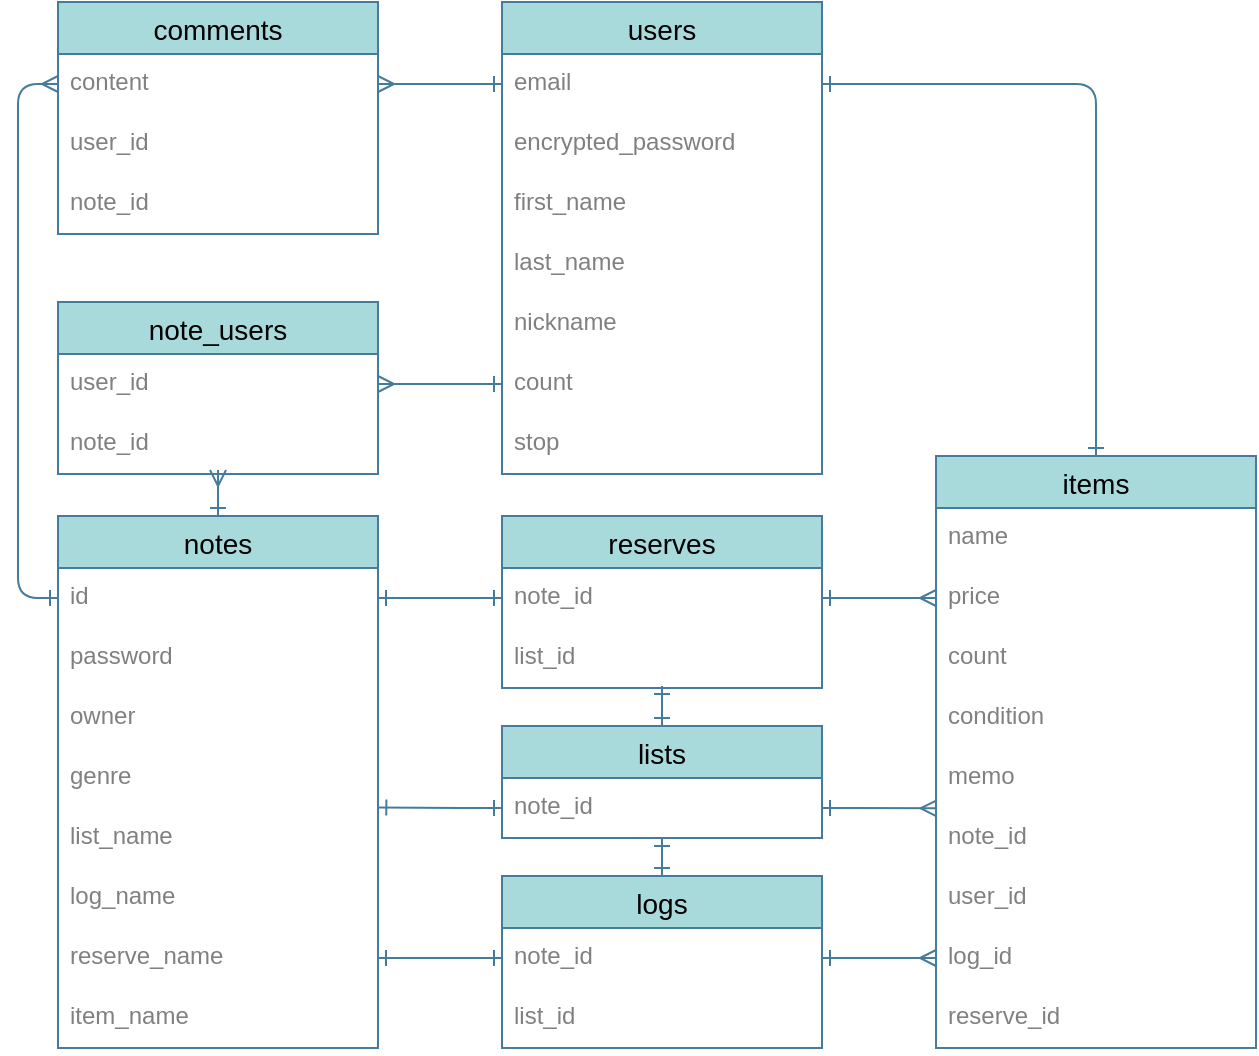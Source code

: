 <mxfile>
    <diagram id="R10BNmXDpV7kvqhC4kcu" name="ページ1">
        <mxGraphModel dx="357" dy="542" grid="0" gridSize="10" guides="1" tooltips="1" connect="1" arrows="1" fold="1" page="1" pageScale="1" pageWidth="827" pageHeight="1169" background="#ffffff" math="0" shadow="0">
            <root>
                <mxCell id="0"/>
                <mxCell id="1" parent="0"/>
                <mxCell id="10" value="note_users" style="swimlane;fontStyle=0;childLayout=stackLayout;horizontal=1;startSize=26;horizontalStack=0;resizeParent=1;resizeParentMax=0;resizeLast=0;collapsible=1;marginBottom=0;align=center;fontSize=14;rounded=0;sketch=0;strokeColor=#457B9D;fillColor=#A8DADC;fontColor=#000000;" parent="1" vertex="1">
                    <mxGeometry x="64" y="164" width="160" height="86" as="geometry"/>
                </mxCell>
                <mxCell id="11" value="user_id" style="text;strokeColor=none;fillColor=none;spacingLeft=4;spacingRight=4;overflow=hidden;rotatable=0;points=[[0,0.5],[1,0.5]];portConstraint=eastwest;fontSize=12;fontColor=#808080;" parent="10" vertex="1">
                    <mxGeometry y="26" width="160" height="30" as="geometry"/>
                </mxCell>
                <mxCell id="12" value="note_id" style="text;strokeColor=none;fillColor=none;spacingLeft=4;spacingRight=4;overflow=hidden;rotatable=0;points=[[0,0.5],[1,0.5]];portConstraint=eastwest;fontSize=12;fontColor=#808080;" parent="10" vertex="1">
                    <mxGeometry y="56" width="160" height="30" as="geometry"/>
                </mxCell>
                <mxCell id="63" style="edgeStyle=orthogonalEdgeStyle;curved=0;rounded=1;sketch=0;orthogonalLoop=1;jettySize=auto;html=1;exitX=0.5;exitY=0;exitDx=0;exitDy=0;entryX=0.5;entryY=0.933;entryDx=0;entryDy=0;entryPerimeter=0;strokeColor=#457B9D;fillColor=#A8DADC;fontColor=#808080;endArrow=ERmany;endFill=0;startArrow=ERone;startFill=0;" parent="1" source="14" target="12" edge="1">
                    <mxGeometry relative="1" as="geometry"/>
                </mxCell>
                <mxCell id="14" value="notes" style="swimlane;fontStyle=0;childLayout=stackLayout;horizontal=1;startSize=26;horizontalStack=0;resizeParent=1;resizeParentMax=0;resizeLast=0;collapsible=1;marginBottom=0;align=center;fontSize=14;rounded=0;sketch=0;strokeColor=#457B9D;fillColor=#A8DADC;fontColor=#000000;" parent="1" vertex="1">
                    <mxGeometry x="64" y="271" width="160" height="266" as="geometry"/>
                </mxCell>
                <mxCell id="15" value="id" style="text;strokeColor=none;fillColor=none;spacingLeft=4;spacingRight=4;overflow=hidden;rotatable=0;points=[[0,0.5],[1,0.5]];portConstraint=eastwest;fontSize=12;fontColor=#808080;" parent="14" vertex="1">
                    <mxGeometry y="26" width="160" height="30" as="geometry"/>
                </mxCell>
                <mxCell id="16" value="password" style="text;strokeColor=none;fillColor=none;spacingLeft=4;spacingRight=4;overflow=hidden;rotatable=0;points=[[0,0.5],[1,0.5]];portConstraint=eastwest;fontSize=12;fontColor=#808080;" parent="14" vertex="1">
                    <mxGeometry y="56" width="160" height="30" as="geometry"/>
                </mxCell>
                <mxCell id="48" value="owner" style="text;strokeColor=none;fillColor=none;spacingLeft=4;spacingRight=4;overflow=hidden;rotatable=0;points=[[0,0.5],[1,0.5]];portConstraint=eastwest;fontSize=12;fontColor=#808080;" parent="14" vertex="1">
                    <mxGeometry y="86" width="160" height="30" as="geometry"/>
                </mxCell>
                <mxCell id="47" value="genre" style="text;strokeColor=none;fillColor=none;spacingLeft=4;spacingRight=4;overflow=hidden;rotatable=0;points=[[0,0.5],[1,0.5]];portConstraint=eastwest;fontSize=12;fontColor=#808080;" parent="14" vertex="1">
                    <mxGeometry y="116" width="160" height="30" as="geometry"/>
                </mxCell>
                <mxCell id="43" value="list_name" style="text;strokeColor=none;fillColor=none;spacingLeft=4;spacingRight=4;overflow=hidden;rotatable=0;points=[[0,0.5],[1,0.5]];portConstraint=eastwest;fontSize=12;fontColor=#808080;" parent="14" vertex="1">
                    <mxGeometry y="146" width="160" height="30" as="geometry"/>
                </mxCell>
                <mxCell id="17" value="log_name" style="text;strokeColor=none;fillColor=none;spacingLeft=4;spacingRight=4;overflow=hidden;rotatable=0;points=[[0,0.5],[1,0.5]];portConstraint=eastwest;fontSize=12;fontColor=#808080;" parent="14" vertex="1">
                    <mxGeometry y="176" width="160" height="30" as="geometry"/>
                </mxCell>
                <mxCell id="44" value="reserve_name" style="text;strokeColor=none;fillColor=none;spacingLeft=4;spacingRight=4;overflow=hidden;rotatable=0;points=[[0,0.5],[1,0.5]];portConstraint=eastwest;fontSize=12;fontColor=#808080;" parent="14" vertex="1">
                    <mxGeometry y="206" width="160" height="30" as="geometry"/>
                </mxCell>
                <mxCell id="45" value="item_name" style="text;strokeColor=none;fillColor=none;spacingLeft=4;spacingRight=4;overflow=hidden;rotatable=0;points=[[0,0.5],[1,0.5]];portConstraint=eastwest;fontSize=12;fontColor=#808080;" parent="14" vertex="1">
                    <mxGeometry y="236" width="160" height="30" as="geometry"/>
                </mxCell>
                <mxCell id="65" style="edgeStyle=orthogonalEdgeStyle;curved=0;rounded=1;sketch=0;orthogonalLoop=1;jettySize=auto;html=1;exitX=0.5;exitY=0;exitDx=0;exitDy=0;entryX=0.5;entryY=0.967;entryDx=0;entryDy=0;entryPerimeter=0;endArrow=ERone;endFill=0;strokeColor=#457B9D;fillColor=#A8DADC;fontColor=#808080;startArrow=ERone;startFill=0;" parent="1" source="18" target="24" edge="1">
                    <mxGeometry relative="1" as="geometry"/>
                </mxCell>
                <mxCell id="18" value="lists" style="swimlane;fontStyle=0;childLayout=stackLayout;horizontal=1;startSize=26;horizontalStack=0;resizeParent=1;resizeParentMax=0;resizeLast=0;collapsible=1;marginBottom=0;align=center;fontSize=14;rounded=0;sketch=0;strokeColor=#457B9D;fillColor=#A8DADC;fontColor=#000000;" parent="1" vertex="1">
                    <mxGeometry x="286" y="376" width="160" height="56" as="geometry"/>
                </mxCell>
                <mxCell id="19" value="note_id" style="text;strokeColor=none;fillColor=none;spacingLeft=4;spacingRight=4;overflow=hidden;rotatable=0;points=[[0,0.5],[1,0.5]];portConstraint=eastwest;fontSize=12;fontColor=#808080;" parent="18" vertex="1">
                    <mxGeometry y="26" width="160" height="30" as="geometry"/>
                </mxCell>
                <mxCell id="22" value="reserves" style="swimlane;fontStyle=0;childLayout=stackLayout;horizontal=1;startSize=26;horizontalStack=0;resizeParent=1;resizeParentMax=0;resizeLast=0;collapsible=1;marginBottom=0;align=center;fontSize=14;rounded=0;sketch=0;strokeColor=#457B9D;fillColor=#A8DADC;fontColor=#000000;" parent="1" vertex="1">
                    <mxGeometry x="286" y="271" width="160" height="86" as="geometry"/>
                </mxCell>
                <mxCell id="23" value="note_id" style="text;strokeColor=none;fillColor=none;spacingLeft=4;spacingRight=4;overflow=hidden;rotatable=0;points=[[0,0.5],[1,0.5]];portConstraint=eastwest;fontSize=12;fontColor=#808080;" parent="22" vertex="1">
                    <mxGeometry y="26" width="160" height="30" as="geometry"/>
                </mxCell>
                <mxCell id="24" value="list_id" style="text;strokeColor=none;fillColor=none;spacingLeft=4;spacingRight=4;overflow=hidden;rotatable=0;points=[[0,0.5],[1,0.5]];portConstraint=eastwest;fontSize=12;fontColor=#808080;" parent="22" vertex="1">
                    <mxGeometry y="56" width="160" height="30" as="geometry"/>
                </mxCell>
                <mxCell id="26" value="items" style="swimlane;fontStyle=0;childLayout=stackLayout;horizontal=1;startSize=26;horizontalStack=0;resizeParent=1;resizeParentMax=0;resizeLast=0;collapsible=1;marginBottom=0;align=center;fontSize=14;rounded=0;sketch=0;strokeColor=#457B9D;fillColor=#A8DADC;fontColor=#000000;" parent="1" vertex="1">
                    <mxGeometry x="503" y="241" width="160" height="296" as="geometry"/>
                </mxCell>
                <mxCell id="27" value="name" style="text;strokeColor=none;fillColor=none;spacingLeft=4;spacingRight=4;overflow=hidden;rotatable=0;points=[[0,0.5],[1,0.5]];portConstraint=eastwest;fontSize=12;fontColor=#808080;" parent="26" vertex="1">
                    <mxGeometry y="26" width="160" height="30" as="geometry"/>
                </mxCell>
                <mxCell id="28" value="price" style="text;strokeColor=none;fillColor=none;spacingLeft=4;spacingRight=4;overflow=hidden;rotatable=0;points=[[0,0.5],[1,0.5]];portConstraint=eastwest;fontSize=12;fontColor=#808080;" parent="26" vertex="1">
                    <mxGeometry y="56" width="160" height="30" as="geometry"/>
                </mxCell>
                <mxCell id="29" value="count" style="text;strokeColor=none;fillColor=none;spacingLeft=4;spacingRight=4;overflow=hidden;rotatable=0;points=[[0,0.5],[1,0.5]];portConstraint=eastwest;fontSize=12;fontColor=#808080;" parent="26" vertex="1">
                    <mxGeometry y="86" width="160" height="30" as="geometry"/>
                </mxCell>
                <mxCell id="49" value="condition" style="text;strokeColor=none;fillColor=none;spacingLeft=4;spacingRight=4;overflow=hidden;rotatable=0;points=[[0,0.5],[1,0.5]];portConstraint=eastwest;fontSize=12;fontColor=#808080;" parent="26" vertex="1">
                    <mxGeometry y="116" width="160" height="30" as="geometry"/>
                </mxCell>
                <mxCell id="50" value="memo" style="text;strokeColor=none;fillColor=none;spacingLeft=4;spacingRight=4;overflow=hidden;rotatable=0;points=[[0,0.5],[1,0.5]];portConstraint=eastwest;fontSize=12;fontColor=#808080;" parent="26" vertex="1">
                    <mxGeometry y="146" width="160" height="30" as="geometry"/>
                </mxCell>
                <mxCell id="51" value="note_id" style="text;strokeColor=none;fillColor=none;spacingLeft=4;spacingRight=4;overflow=hidden;rotatable=0;points=[[0,0.5],[1,0.5]];portConstraint=eastwest;fontSize=12;fontColor=#808080;" parent="26" vertex="1">
                    <mxGeometry y="176" width="160" height="30" as="geometry"/>
                </mxCell>
                <mxCell id="53" value="user_id" style="text;strokeColor=none;fillColor=none;spacingLeft=4;spacingRight=4;overflow=hidden;rotatable=0;points=[[0,0.5],[1,0.5]];portConstraint=eastwest;fontSize=12;fontColor=#808080;" parent="26" vertex="1">
                    <mxGeometry y="206" width="160" height="30" as="geometry"/>
                </mxCell>
                <mxCell id="52" value="log_id" style="text;strokeColor=none;fillColor=none;spacingLeft=4;spacingRight=4;overflow=hidden;rotatable=0;points=[[0,0.5],[1,0.5]];portConstraint=eastwest;fontSize=12;fontColor=#808080;" vertex="1" parent="26">
                    <mxGeometry y="236" width="160" height="30" as="geometry"/>
                </mxCell>
                <mxCell id="54" value="reserve_id" style="text;strokeColor=none;fillColor=none;spacingLeft=4;spacingRight=4;overflow=hidden;rotatable=0;points=[[0,0.5],[1,0.5]];portConstraint=eastwest;fontSize=12;fontColor=#808080;" vertex="1" parent="26">
                    <mxGeometry y="266" width="160" height="30" as="geometry"/>
                </mxCell>
                <mxCell id="66" style="edgeStyle=orthogonalEdgeStyle;curved=0;rounded=1;sketch=0;orthogonalLoop=1;jettySize=auto;html=1;exitX=0.5;exitY=0;exitDx=0;exitDy=0;entryX=0.5;entryY=1;entryDx=0;entryDy=0;entryPerimeter=0;endArrow=ERone;endFill=0;strokeColor=#457B9D;fillColor=#A8DADC;fontColor=#808080;startArrow=ERone;startFill=0;" parent="1" source="34" target="19" edge="1">
                    <mxGeometry relative="1" as="geometry"/>
                </mxCell>
                <mxCell id="34" value="logs" style="swimlane;fontStyle=0;childLayout=stackLayout;horizontal=1;startSize=26;horizontalStack=0;resizeParent=1;resizeParentMax=0;resizeLast=0;collapsible=1;marginBottom=0;align=center;fontSize=14;rounded=0;sketch=0;strokeColor=#457B9D;fillColor=#A8DADC;fontColor=#000000;" parent="1" vertex="1">
                    <mxGeometry x="286" y="451" width="160" height="86" as="geometry"/>
                </mxCell>
                <mxCell id="35" value="note_id" style="text;strokeColor=none;fillColor=none;spacingLeft=4;spacingRight=4;overflow=hidden;rotatable=0;points=[[0,0.5],[1,0.5]];portConstraint=eastwest;fontSize=12;fontColor=#808080;" parent="34" vertex="1">
                    <mxGeometry y="26" width="160" height="30" as="geometry"/>
                </mxCell>
                <mxCell id="37" value="list_id" style="text;strokeColor=none;fillColor=none;spacingLeft=4;spacingRight=4;overflow=hidden;rotatable=0;points=[[0,0.5],[1,0.5]];portConstraint=eastwest;fontSize=12;fontColor=#808080;" parent="34" vertex="1">
                    <mxGeometry y="56" width="160" height="30" as="geometry"/>
                </mxCell>
                <mxCell id="38" value="users" style="swimlane;fontStyle=0;childLayout=stackLayout;horizontal=1;startSize=26;horizontalStack=0;resizeParent=1;resizeParentMax=0;resizeLast=0;collapsible=1;marginBottom=0;align=center;fontSize=14;rounded=0;sketch=0;strokeColor=#457B9D;fillColor=#A8DADC;fontColor=#000000;" parent="1" vertex="1">
                    <mxGeometry x="286" y="14" width="160" height="236" as="geometry"/>
                </mxCell>
                <mxCell id="39" value="email" style="text;strokeColor=none;fillColor=none;spacingLeft=4;spacingRight=4;overflow=hidden;rotatable=0;points=[[0,0.5],[1,0.5]];portConstraint=eastwest;fontSize=12;fontColor=#808080;" parent="38" vertex="1">
                    <mxGeometry y="26" width="160" height="30" as="geometry"/>
                </mxCell>
                <mxCell id="40" value="encrypted_password" style="text;strokeColor=none;fillColor=none;spacingLeft=4;spacingRight=4;overflow=hidden;rotatable=0;points=[[0,0.5],[1,0.5]];portConstraint=eastwest;fontSize=12;fontColor=#808080;" parent="38" vertex="1">
                    <mxGeometry y="56" width="160" height="30" as="geometry"/>
                </mxCell>
                <mxCell id="41" value="first_name" style="text;strokeColor=none;fillColor=none;spacingLeft=4;spacingRight=4;overflow=hidden;rotatable=0;points=[[0,0.5],[1,0.5]];portConstraint=eastwest;fontSize=12;fontColor=#808080;" parent="38" vertex="1">
                    <mxGeometry y="86" width="160" height="30" as="geometry"/>
                </mxCell>
                <mxCell id="55" value="last_name" style="text;strokeColor=none;fillColor=none;spacingLeft=4;spacingRight=4;overflow=hidden;rotatable=0;points=[[0,0.5],[1,0.5]];portConstraint=eastwest;fontSize=12;fontColor=#808080;" parent="38" vertex="1">
                    <mxGeometry y="116" width="160" height="30" as="geometry"/>
                </mxCell>
                <mxCell id="56" value="nickname" style="text;strokeColor=none;fillColor=none;spacingLeft=4;spacingRight=4;overflow=hidden;rotatable=0;points=[[0,0.5],[1,0.5]];portConstraint=eastwest;fontSize=12;fontColor=#808080;" parent="38" vertex="1">
                    <mxGeometry y="146" width="160" height="30" as="geometry"/>
                </mxCell>
                <mxCell id="57" value="count" style="text;strokeColor=none;fillColor=none;spacingLeft=4;spacingRight=4;overflow=hidden;rotatable=0;points=[[0,0.5],[1,0.5]];portConstraint=eastwest;fontSize=12;fontColor=#808080;" parent="38" vertex="1">
                    <mxGeometry y="176" width="160" height="30" as="geometry"/>
                </mxCell>
                <mxCell id="58" value="stop" style="text;strokeColor=none;fillColor=none;spacingLeft=4;spacingRight=4;overflow=hidden;rotatable=0;points=[[0,0.5],[1,0.5]];portConstraint=eastwest;fontSize=12;fontColor=#808080;" parent="38" vertex="1">
                    <mxGeometry y="206" width="160" height="30" as="geometry"/>
                </mxCell>
                <mxCell id="59" value="comments" style="swimlane;fontStyle=0;childLayout=stackLayout;horizontal=1;startSize=26;horizontalStack=0;resizeParent=1;resizeParentMax=0;resizeLast=0;collapsible=1;marginBottom=0;align=center;fontSize=14;rounded=0;sketch=0;strokeColor=#457B9D;fillColor=#A8DADC;fontColor=#000000;" parent="1" vertex="1">
                    <mxGeometry x="64" y="14" width="160" height="116" as="geometry"/>
                </mxCell>
                <mxCell id="60" value="content" style="text;strokeColor=none;fillColor=none;spacingLeft=4;spacingRight=4;overflow=hidden;rotatable=0;points=[[0,0.5],[1,0.5]];portConstraint=eastwest;fontSize=12;fontColor=#808080;" parent="59" vertex="1">
                    <mxGeometry y="26" width="160" height="30" as="geometry"/>
                </mxCell>
                <mxCell id="62" value="user_id" style="text;strokeColor=none;fillColor=none;spacingLeft=4;spacingRight=4;overflow=hidden;rotatable=0;points=[[0,0.5],[1,0.5]];portConstraint=eastwest;fontSize=12;fontColor=#808080;" parent="59" vertex="1">
                    <mxGeometry y="56" width="160" height="30" as="geometry"/>
                </mxCell>
                <mxCell id="61" value="note_id" style="text;strokeColor=none;fillColor=none;spacingLeft=4;spacingRight=4;overflow=hidden;rotatable=0;points=[[0,0.5],[1,0.5]];portConstraint=eastwest;fontSize=12;fontColor=#808080;" parent="59" vertex="1">
                    <mxGeometry y="86" width="160" height="30" as="geometry"/>
                </mxCell>
                <mxCell id="67" style="edgeStyle=orthogonalEdgeStyle;curved=0;rounded=1;sketch=0;orthogonalLoop=1;jettySize=auto;html=1;exitX=1;exitY=0.5;exitDx=0;exitDy=0;entryX=0.5;entryY=0;entryDx=0;entryDy=0;startArrow=ERone;startFill=0;endArrow=ERone;endFill=0;strokeColor=#457B9D;fillColor=#A8DADC;fontColor=#808080;" parent="1" source="39" target="26" edge="1">
                    <mxGeometry relative="1" as="geometry"/>
                </mxCell>
                <mxCell id="68" style="edgeStyle=orthogonalEdgeStyle;curved=0;rounded=1;sketch=0;orthogonalLoop=1;jettySize=auto;html=1;exitX=1;exitY=0.5;exitDx=0;exitDy=0;entryX=0;entryY=0.5;entryDx=0;entryDy=0;startArrow=ERone;startFill=0;endArrow=ERmany;endFill=0;strokeColor=#457B9D;fillColor=#A8DADC;fontColor=#808080;" edge="1" parent="1" source="23" target="28">
                    <mxGeometry relative="1" as="geometry"/>
                </mxCell>
                <mxCell id="70" style="edgeStyle=orthogonalEdgeStyle;curved=0;rounded=1;sketch=0;orthogonalLoop=1;jettySize=auto;html=1;exitX=1;exitY=0.5;exitDx=0;exitDy=0;entryX=0;entryY=0.5;entryDx=0;entryDy=0;startArrow=ERone;startFill=0;endArrow=ERmany;endFill=0;strokeColor=#457B9D;fillColor=#A8DADC;fontColor=#808080;" parent="1" source="35" target="52" edge="1">
                    <mxGeometry relative="1" as="geometry"/>
                </mxCell>
                <mxCell id="71" style="edgeStyle=orthogonalEdgeStyle;curved=0;rounded=1;sketch=0;orthogonalLoop=1;jettySize=auto;html=1;exitX=1;exitY=0.5;exitDx=0;exitDy=0;entryX=0.002;entryY=1.005;entryDx=0;entryDy=0;entryPerimeter=0;startArrow=ERone;startFill=0;endArrow=ERmany;endFill=0;strokeColor=#457B9D;fillColor=#A8DADC;fontColor=#808080;" parent="1" source="19" target="50" edge="1">
                    <mxGeometry relative="1" as="geometry">
                        <Array as="points">
                            <mxPoint x="452" y="417"/>
                        </Array>
                    </mxGeometry>
                </mxCell>
                <mxCell id="72" style="edgeStyle=orthogonalEdgeStyle;curved=0;rounded=1;sketch=0;orthogonalLoop=1;jettySize=auto;html=1;exitX=0;exitY=0.5;exitDx=0;exitDy=0;entryX=1;entryY=0.5;entryDx=0;entryDy=0;startArrow=ERone;startFill=0;endArrow=ERone;endFill=0;strokeColor=#457B9D;fillColor=#A8DADC;fontColor=#808080;" parent="1" source="35" target="44" edge="1">
                    <mxGeometry relative="1" as="geometry"/>
                </mxCell>
                <mxCell id="74" style="edgeStyle=orthogonalEdgeStyle;curved=0;rounded=1;sketch=0;orthogonalLoop=1;jettySize=auto;html=1;exitX=0;exitY=0.5;exitDx=0;exitDy=0;entryX=1.001;entryY=-0.008;entryDx=0;entryDy=0;entryPerimeter=0;startArrow=ERone;startFill=0;endArrow=ERone;endFill=0;strokeColor=#457B9D;fillColor=#A8DADC;fontColor=#808080;" parent="1" source="19" target="43" edge="1">
                    <mxGeometry relative="1" as="geometry">
                        <Array as="points">
                            <mxPoint x="255" y="417"/>
                        </Array>
                    </mxGeometry>
                </mxCell>
                <mxCell id="75" style="edgeStyle=orthogonalEdgeStyle;curved=0;rounded=1;sketch=0;orthogonalLoop=1;jettySize=auto;html=1;exitX=0;exitY=0.5;exitDx=0;exitDy=0;entryX=1;entryY=0.5;entryDx=0;entryDy=0;startArrow=ERone;startFill=0;endArrow=ERone;endFill=0;strokeColor=#457B9D;fillColor=#A8DADC;fontColor=#808080;" parent="1" source="23" target="15" edge="1">
                    <mxGeometry relative="1" as="geometry"/>
                </mxCell>
                <mxCell id="76" style="edgeStyle=orthogonalEdgeStyle;curved=0;rounded=1;sketch=0;orthogonalLoop=1;jettySize=auto;html=1;exitX=1;exitY=0.5;exitDx=0;exitDy=0;entryX=0;entryY=0.5;entryDx=0;entryDy=0;startArrow=ERmany;startFill=0;endArrow=ERone;endFill=0;strokeColor=#457B9D;fillColor=#A8DADC;fontColor=#808080;" parent="1" source="11" target="57" edge="1">
                    <mxGeometry relative="1" as="geometry"/>
                </mxCell>
                <mxCell id="77" style="edgeStyle=orthogonalEdgeStyle;curved=0;rounded=1;sketch=0;orthogonalLoop=1;jettySize=auto;html=1;exitX=1;exitY=0.5;exitDx=0;exitDy=0;entryX=0;entryY=0.5;entryDx=0;entryDy=0;startArrow=ERmany;startFill=0;endArrow=ERone;endFill=0;strokeColor=#457B9D;fillColor=#A8DADC;fontColor=#808080;" parent="1" source="60" target="39" edge="1">
                    <mxGeometry relative="1" as="geometry"/>
                </mxCell>
                <mxCell id="78" style="edgeStyle=orthogonalEdgeStyle;curved=0;rounded=1;sketch=0;orthogonalLoop=1;jettySize=auto;html=1;exitX=0;exitY=0.5;exitDx=0;exitDy=0;entryX=0;entryY=0.5;entryDx=0;entryDy=0;startArrow=ERmany;startFill=0;endArrow=ERone;endFill=0;strokeColor=#457B9D;fillColor=#A8DADC;fontColor=#808080;" parent="1" source="60" target="15" edge="1">
                    <mxGeometry relative="1" as="geometry"/>
                </mxCell>
            </root>
        </mxGraphModel>
    </diagram>
</mxfile>